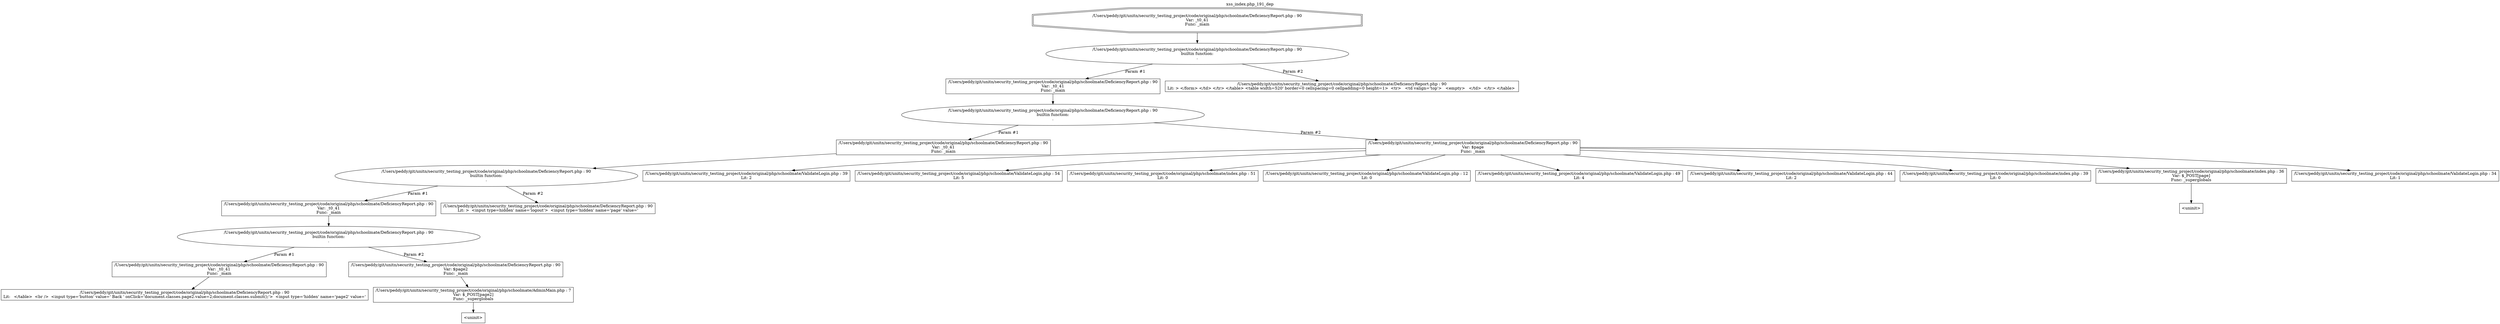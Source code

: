 digraph cfg {
  label="xss_index.php_191_dep";
  labelloc=t;
  n1 [shape=doubleoctagon, label="/Users/peddy/git/unitn/security_testing_project/code/original/php/schoolmate/DeficiencyReport.php : 90\nVar: _t0_41\nFunc: _main\n"];
  n2 [shape=ellipse, label="/Users/peddy/git/unitn/security_testing_project/code/original/php/schoolmate/DeficiencyReport.php : 90\nbuiltin function:\n.\n"];
  n3 [shape=box, label="/Users/peddy/git/unitn/security_testing_project/code/original/php/schoolmate/DeficiencyReport.php : 90\nVar: _t0_41\nFunc: _main\n"];
  n4 [shape=ellipse, label="/Users/peddy/git/unitn/security_testing_project/code/original/php/schoolmate/DeficiencyReport.php : 90\nbuiltin function:\n.\n"];
  n5 [shape=box, label="/Users/peddy/git/unitn/security_testing_project/code/original/php/schoolmate/DeficiencyReport.php : 90\nVar: _t0_41\nFunc: _main\n"];
  n6 [shape=ellipse, label="/Users/peddy/git/unitn/security_testing_project/code/original/php/schoolmate/DeficiencyReport.php : 90\nbuiltin function:\n.\n"];
  n7 [shape=box, label="/Users/peddy/git/unitn/security_testing_project/code/original/php/schoolmate/DeficiencyReport.php : 90\nVar: _t0_41\nFunc: _main\n"];
  n8 [shape=ellipse, label="/Users/peddy/git/unitn/security_testing_project/code/original/php/schoolmate/DeficiencyReport.php : 90\nbuiltin function:\n.\n"];
  n9 [shape=box, label="/Users/peddy/git/unitn/security_testing_project/code/original/php/schoolmate/DeficiencyReport.php : 90\nVar: _t0_41\nFunc: _main\n"];
  n10 [shape=box, label="/Users/peddy/git/unitn/security_testing_project/code/original/php/schoolmate/DeficiencyReport.php : 90\nLit:   </table>  <br />  <input type='button' value=' Back ' onClick='document.classes.page2.value=2;document.classes.submit();'>  <input type='hidden' name='page2' value='\n"];
  n11 [shape=box, label="/Users/peddy/git/unitn/security_testing_project/code/original/php/schoolmate/DeficiencyReport.php : 90\nVar: $page2\nFunc: _main\n"];
  n12 [shape=box, label="/Users/peddy/git/unitn/security_testing_project/code/original/php/schoolmate/AdminMain.php : 7\nVar: $_POST[page2]\nFunc: _superglobals\n"];
  n13 [shape=box, label="<uninit>"];
  n14 [shape=box, label="/Users/peddy/git/unitn/security_testing_project/code/original/php/schoolmate/DeficiencyReport.php : 90\nLit: >  <input type=hidden' name='logout'>  <input type='hidden' name='page' value='\n"];
  n15 [shape=box, label="/Users/peddy/git/unitn/security_testing_project/code/original/php/schoolmate/DeficiencyReport.php : 90\nVar: $page\nFunc: _main\n"];
  n16 [shape=box, label="/Users/peddy/git/unitn/security_testing_project/code/original/php/schoolmate/ValidateLogin.php : 39\nLit: 2\n"];
  n17 [shape=box, label="/Users/peddy/git/unitn/security_testing_project/code/original/php/schoolmate/ValidateLogin.php : 54\nLit: 5\n"];
  n18 [shape=box, label="/Users/peddy/git/unitn/security_testing_project/code/original/php/schoolmate/index.php : 51\nLit: 0\n"];
  n19 [shape=box, label="/Users/peddy/git/unitn/security_testing_project/code/original/php/schoolmate/ValidateLogin.php : 12\nLit: 0\n"];
  n20 [shape=box, label="/Users/peddy/git/unitn/security_testing_project/code/original/php/schoolmate/ValidateLogin.php : 49\nLit: 4\n"];
  n21 [shape=box, label="/Users/peddy/git/unitn/security_testing_project/code/original/php/schoolmate/ValidateLogin.php : 44\nLit: 2\n"];
  n22 [shape=box, label="/Users/peddy/git/unitn/security_testing_project/code/original/php/schoolmate/index.php : 39\nLit: 0\n"];
  n23 [shape=box, label="/Users/peddy/git/unitn/security_testing_project/code/original/php/schoolmate/index.php : 36\nVar: $_POST[page]\nFunc: _superglobals\n"];
  n24 [shape=box, label="<uninit>"];
  n25 [shape=box, label="/Users/peddy/git/unitn/security_testing_project/code/original/php/schoolmate/ValidateLogin.php : 34\nLit: 1\n"];
  n26 [shape=box, label="/Users/peddy/git/unitn/security_testing_project/code/original/php/schoolmate/DeficiencyReport.php : 90\nLit: > </form> </td> </tr> </table> <table width=520' border=0 cellspacing=0 cellpadding=0 height=1>  <tr>   <td valign='top'>   <empty>   </td>  </tr> </table> \n"];
  n1 -> n2;
  n3 -> n4;
  n5 -> n6;
  n7 -> n8;
  n9 -> n10;
  n8 -> n9[label="Param #1"];
  n8 -> n11[label="Param #2"];
  n12 -> n13;
  n11 -> n12;
  n6 -> n7[label="Param #1"];
  n6 -> n14[label="Param #2"];
  n4 -> n5[label="Param #1"];
  n4 -> n15[label="Param #2"];
  n15 -> n16;
  n15 -> n17;
  n15 -> n18;
  n15 -> n19;
  n15 -> n20;
  n15 -> n21;
  n15 -> n22;
  n15 -> n23;
  n15 -> n25;
  n23 -> n24;
  n2 -> n3[label="Param #1"];
  n2 -> n26[label="Param #2"];
}
